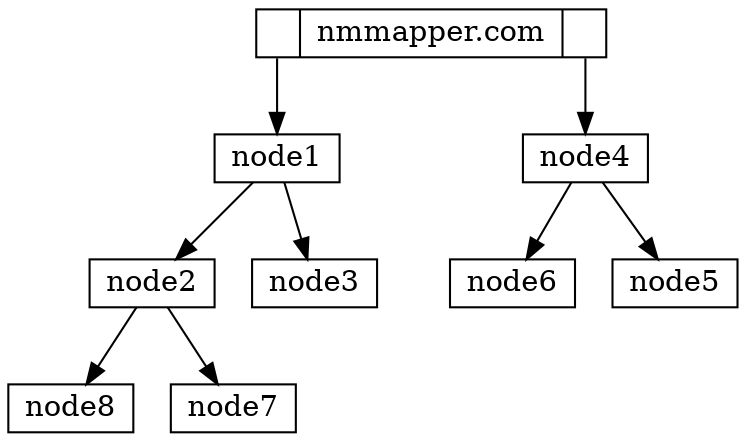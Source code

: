 digraph g {
	node [height=.1 shape=record]
	node0 [label="<f0> |<f1> nmmapper.com|<f2>"]
	node0:f2 -> node4:f1
	node0:f0 -> node1:f1
	node1:f0 -> node2:f1
	node1:f2 -> node3:f1
	node2:f2 -> node8:f1
	node2:f0 -> node7:f1
	node4:f2 -> node6:f1
	node4:f0 -> node5:f1
}

